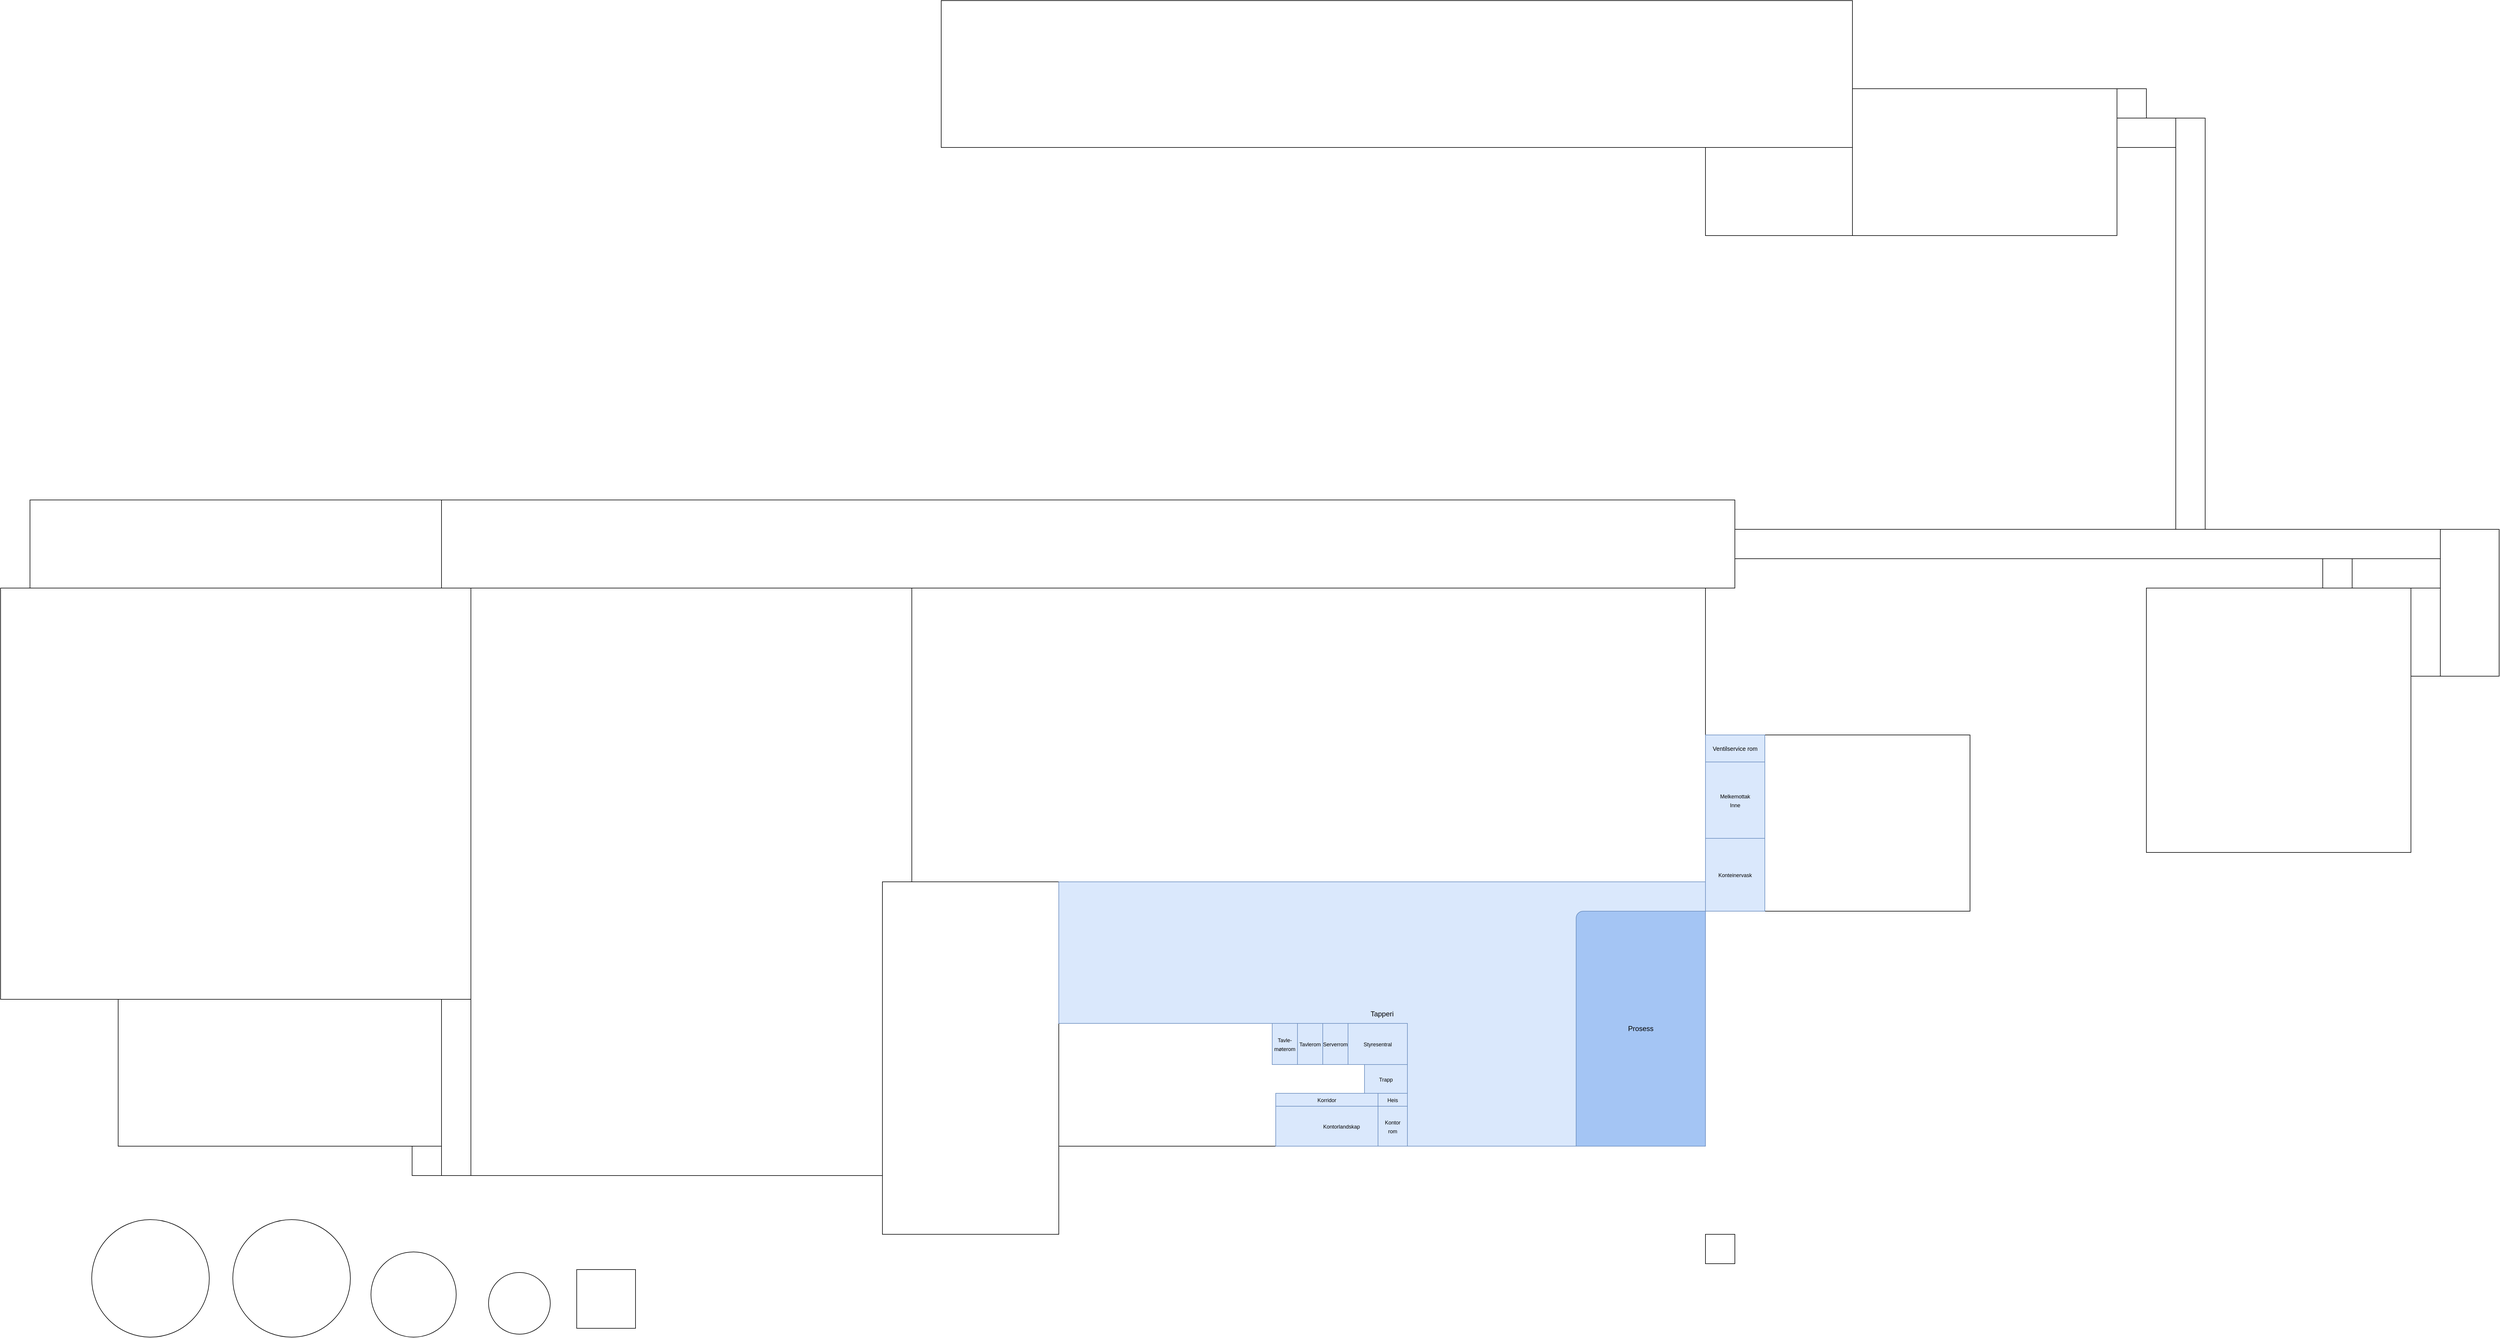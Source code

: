 <mxfile version="26.0.16">
  <diagram name="Page-1" id="Hi8thBa9BpcaoAM9ut1s">
    <mxGraphModel dx="1358" dy="-116" grid="0" gridSize="14" guides="1" tooltips="1" connect="1" arrows="1" fold="1" page="1" pageScale="1" pageWidth="1169" pageHeight="827" math="0" shadow="0">
      <root>
        <mxCell id="0" />
        <mxCell id="GzNEmD3VfXziyHX95NtM-45" value="Base" parent="0" />
        <mxCell id="GzNEmD3VfXziyHX95NtM-46" value="" style="verticalLabelPosition=bottom;verticalAlign=top;html=1;shape=mxgraph.basic.rect;fillColor2=none;strokeWidth=1;size=20;indent=5;" parent="GzNEmD3VfXziyHX95NtM-45" vertex="1">
          <mxGeometry x="1800" y="2327" width="1100" height="450" as="geometry" />
        </mxCell>
        <mxCell id="GzNEmD3VfXziyHX95NtM-47" value="" style="verticalLabelPosition=bottom;verticalAlign=top;html=1;shape=mxgraph.basic.rect;fillColor2=none;strokeWidth=1;size=20;indent=5;" parent="GzNEmD3VfXziyHX95NtM-45" vertex="1">
          <mxGeometry x="1550" y="1827" width="1350" height="500" as="geometry" />
        </mxCell>
        <mxCell id="GzNEmD3VfXziyHX95NtM-48" value="" style="verticalLabelPosition=bottom;verticalAlign=top;html=1;shape=mxgraph.basic.rect;fillColor2=none;strokeWidth=1;size=20;indent=5;" parent="GzNEmD3VfXziyHX95NtM-45" vertex="1">
          <mxGeometry x="2900" y="2077" width="450" height="300" as="geometry" />
        </mxCell>
        <mxCell id="GzNEmD3VfXziyHX95NtM-49" value="" style="verticalLabelPosition=bottom;verticalAlign=top;html=1;shape=mxgraph.basic.rect;fillColor2=none;strokeWidth=1;size=20;indent=5;" parent="GzNEmD3VfXziyHX95NtM-45" vertex="1">
          <mxGeometry x="3650" y="1827" width="450" height="450" as="geometry" />
        </mxCell>
        <mxCell id="GzNEmD3VfXziyHX95NtM-50" value="" style="verticalLabelPosition=bottom;verticalAlign=top;html=1;shape=mxgraph.basic.rect;fillColor2=none;strokeWidth=1;size=20;indent=5;" parent="GzNEmD3VfXziyHX95NtM-45" vertex="1">
          <mxGeometry x="4100" y="1827" width="50" height="150" as="geometry" />
        </mxCell>
        <mxCell id="GzNEmD3VfXziyHX95NtM-51" value="" style="verticalLabelPosition=bottom;verticalAlign=top;html=1;shape=mxgraph.basic.rect;fillColor2=none;strokeWidth=1;size=20;indent=5;" parent="GzNEmD3VfXziyHX95NtM-45" vertex="1">
          <mxGeometry x="4150" y="1727" width="100" height="250" as="geometry" />
        </mxCell>
        <mxCell id="GzNEmD3VfXziyHX95NtM-52" value="" style="verticalLabelPosition=bottom;verticalAlign=top;html=1;shape=mxgraph.basic.rect;fillColor2=none;strokeWidth=1;size=20;indent=5;" parent="GzNEmD3VfXziyHX95NtM-45" vertex="1">
          <mxGeometry x="3150" y="977" width="450" height="250" as="geometry" />
        </mxCell>
        <mxCell id="GzNEmD3VfXziyHX95NtM-53" value="" style="verticalLabelPosition=bottom;verticalAlign=top;html=1;shape=mxgraph.basic.rect;fillColor2=none;strokeWidth=1;size=20;indent=5;" parent="GzNEmD3VfXziyHX95NtM-45" vertex="1">
          <mxGeometry x="3600" y="977" width="50" height="50" as="geometry" />
        </mxCell>
        <mxCell id="GzNEmD3VfXziyHX95NtM-54" value="" style="verticalLabelPosition=bottom;verticalAlign=top;html=1;shape=mxgraph.basic.rect;fillColor2=none;strokeWidth=1;size=20;indent=5;" parent="GzNEmD3VfXziyHX95NtM-45" vertex="1">
          <mxGeometry x="2900" y="1077" width="250" height="150" as="geometry" />
        </mxCell>
        <mxCell id="GzNEmD3VfXziyHX95NtM-55" value="" style="verticalLabelPosition=bottom;verticalAlign=top;html=1;shape=mxgraph.basic.rect;fillColor2=none;strokeWidth=1;size=14.86;indent=5;" parent="GzNEmD3VfXziyHX95NtM-45" vertex="1">
          <mxGeometry x="1600" y="827" width="1550" height="250" as="geometry" />
        </mxCell>
        <mxCell id="GzNEmD3VfXziyHX95NtM-56" value="" style="verticalLabelPosition=bottom;verticalAlign=top;html=1;shape=mxgraph.basic.rect;fillColor2=none;strokeWidth=1;size=14.86;indent=5;" parent="GzNEmD3VfXziyHX95NtM-45" vertex="1">
          <mxGeometry x="750" y="1677" width="2200" height="150" as="geometry" />
        </mxCell>
        <mxCell id="GzNEmD3VfXziyHX95NtM-57" value="" style="verticalLabelPosition=bottom;verticalAlign=top;html=1;shape=mxgraph.basic.rect;fillColor2=none;strokeWidth=1;size=20;indent=5;" parent="GzNEmD3VfXziyHX95NtM-45" vertex="1">
          <mxGeometry x="2950" y="1727" width="1200" height="50" as="geometry" />
        </mxCell>
        <mxCell id="GzNEmD3VfXziyHX95NtM-58" value="" style="verticalLabelPosition=bottom;verticalAlign=top;html=1;shape=mxgraph.basic.rect;fillColor2=none;strokeWidth=1;size=20;indent=5;" parent="GzNEmD3VfXziyHX95NtM-45" vertex="1">
          <mxGeometry x="3950" y="1777" width="50" height="50" as="geometry" />
        </mxCell>
        <mxCell id="GzNEmD3VfXziyHX95NtM-59" value="" style="verticalLabelPosition=bottom;verticalAlign=top;html=1;shape=mxgraph.basic.rect;fillColor2=none;strokeWidth=1;size=20;indent=5;" parent="GzNEmD3VfXziyHX95NtM-45" vertex="1">
          <mxGeometry x="3700" y="1027" width="50" height="700" as="geometry" />
        </mxCell>
        <mxCell id="GzNEmD3VfXziyHX95NtM-60" value="" style="verticalLabelPosition=bottom;verticalAlign=top;html=1;shape=mxgraph.basic.rect;fillColor2=none;strokeWidth=1;size=20;indent=5;" parent="GzNEmD3VfXziyHX95NtM-45" vertex="1">
          <mxGeometry x="3600" y="1027" width="100" height="50" as="geometry" />
        </mxCell>
        <mxCell id="GzNEmD3VfXziyHX95NtM-61" value="" style="verticalLabelPosition=bottom;verticalAlign=top;html=1;shape=mxgraph.basic.rect;fillColor2=none;strokeWidth=1;size=20;indent=5;" parent="GzNEmD3VfXziyHX95NtM-45" vertex="1">
          <mxGeometry x="800" y="1827" width="750" height="1000" as="geometry" />
        </mxCell>
        <mxCell id="GzNEmD3VfXziyHX95NtM-62" value="" style="verticalLabelPosition=bottom;verticalAlign=top;html=1;shape=mxgraph.basic.rect;fillColor2=none;strokeWidth=1;size=20;indent=5;" parent="GzNEmD3VfXziyHX95NtM-45" vertex="1">
          <mxGeometry x="1500" y="2327" width="300" height="600" as="geometry" />
        </mxCell>
        <mxCell id="GzNEmD3VfXziyHX95NtM-63" value="" style="verticalLabelPosition=bottom;verticalAlign=top;html=1;shape=mxgraph.basic.rect;fillColor2=none;strokeWidth=1;size=20;indent=5;" parent="GzNEmD3VfXziyHX95NtM-45" vertex="1">
          <mxGeometry x="750" y="2477" width="50" height="350" as="geometry" />
        </mxCell>
        <mxCell id="GzNEmD3VfXziyHX95NtM-64" value="" style="verticalLabelPosition=bottom;verticalAlign=top;html=1;shape=mxgraph.basic.rect;fillColor2=none;strokeWidth=1;size=20;indent=5;" parent="GzNEmD3VfXziyHX95NtM-45" vertex="1">
          <mxGeometry x="700" y="2777" width="50" height="50" as="geometry" />
        </mxCell>
        <mxCell id="GzNEmD3VfXziyHX95NtM-65" value="" style="verticalLabelPosition=bottom;verticalAlign=top;html=1;shape=mxgraph.basic.rect;fillColor2=none;strokeWidth=1;size=14.86;indent=5;" parent="GzNEmD3VfXziyHX95NtM-45" vertex="1">
          <mxGeometry x="50" y="1677" width="700" height="150" as="geometry" />
        </mxCell>
        <mxCell id="GzNEmD3VfXziyHX95NtM-66" value="" style="verticalLabelPosition=bottom;verticalAlign=top;html=1;shape=mxgraph.basic.rect;fillColor2=none;strokeWidth=1;size=14.86;indent=5;" parent="GzNEmD3VfXziyHX95NtM-45" vertex="1">
          <mxGeometry y="1827" width="800" height="700" as="geometry" />
        </mxCell>
        <mxCell id="GzNEmD3VfXziyHX95NtM-67" value="" style="verticalLabelPosition=bottom;verticalAlign=top;html=1;shape=mxgraph.basic.rect;fillColor2=none;strokeWidth=1;size=14.86;indent=5;" parent="GzNEmD3VfXziyHX95NtM-45" vertex="1">
          <mxGeometry x="200" y="2527" width="550" height="250" as="geometry" />
        </mxCell>
        <mxCell id="GzNEmD3VfXziyHX95NtM-68" value="" style="verticalLabelPosition=bottom;verticalAlign=top;html=1;shape=mxgraph.basic.rect;fillColor2=none;strokeWidth=1;size=20;indent=5;" parent="GzNEmD3VfXziyHX95NtM-45" vertex="1">
          <mxGeometry x="2900" y="2927" width="50" height="50" as="geometry" />
        </mxCell>
        <mxCell id="GzNEmD3VfXziyHX95NtM-69" value="" style="verticalLabelPosition=bottom;verticalAlign=top;html=1;shape=mxgraph.basic.rect;fillColor2=none;strokeWidth=1;size=20;indent=5;" parent="GzNEmD3VfXziyHX95NtM-45" vertex="1">
          <mxGeometry x="980" y="2987" width="100" height="100" as="geometry" />
        </mxCell>
        <mxCell id="GzNEmD3VfXziyHX95NtM-71" value="" style="ellipse;whiteSpace=wrap;html=1;aspect=fixed;" parent="GzNEmD3VfXziyHX95NtM-45" vertex="1">
          <mxGeometry x="830" y="2992" width="105" height="105" as="geometry" />
        </mxCell>
        <mxCell id="GzNEmD3VfXziyHX95NtM-72" value="" style="ellipse;whiteSpace=wrap;html=1;aspect=fixed;" parent="GzNEmD3VfXziyHX95NtM-45" vertex="1">
          <mxGeometry x="630" y="2957" width="145" height="145" as="geometry" />
        </mxCell>
        <mxCell id="GzNEmD3VfXziyHX95NtM-73" value="" style="ellipse;whiteSpace=wrap;html=1;aspect=fixed;" parent="GzNEmD3VfXziyHX95NtM-45" vertex="1">
          <mxGeometry x="395" y="2902" width="200" height="200" as="geometry" />
        </mxCell>
        <mxCell id="GzNEmD3VfXziyHX95NtM-74" value="" style="ellipse;whiteSpace=wrap;html=1;aspect=fixed;" parent="GzNEmD3VfXziyHX95NtM-45" vertex="1">
          <mxGeometry x="155" y="2902" width="200" height="200" as="geometry" />
        </mxCell>
        <mxCell id="8BhxOXupdIbj-odoztPy-0" value="&lt;font style=&quot;font-size: 9px;&quot;&gt;Kontorlandskap&lt;/font&gt;" style="rounded=0;whiteSpace=wrap;html=1;fillColor=#dae8fc;strokeColor=#6c8ebf;" vertex="1" parent="GzNEmD3VfXziyHX95NtM-45">
          <mxGeometry x="2169" y="2709" width="224" height="68" as="geometry" />
        </mxCell>
        <mxCell id="8BhxOXupdIbj-odoztPy-1" value="&lt;font style=&quot;font-size: 9px;&quot;&gt;Kontor&lt;/font&gt;&lt;div&gt;&lt;font style=&quot;font-size: 9px;&quot;&gt;rom&lt;/font&gt;&lt;/div&gt;" style="rounded=0;whiteSpace=wrap;html=1;fillColor=#dae8fc;strokeColor=#6c8ebf;" vertex="1" parent="GzNEmD3VfXziyHX95NtM-45">
          <mxGeometry x="2343" y="2709" width="50" height="68" as="geometry" />
        </mxCell>
        <mxCell id="GzNEmD3VfXziyHX95NtM-5" value="Kjeller" parent="0" />
        <mxCell id="GzNEmD3VfXziyHX95NtM-4" value="Grunnplan" parent="0" />
        <mxCell id="GzNEmD3VfXziyHX95NtM-79" value="Tapperi" style="shape=corner;whiteSpace=wrap;html=1;fillColor=#dae8fc;strokeColor=#6c8ebf;direction=south;dx=241;dy=507;" parent="GzNEmD3VfXziyHX95NtM-4" vertex="1">
          <mxGeometry x="1800" y="2327" width="1100" height="450" as="geometry" />
        </mxCell>
        <mxCell id="GzNEmD3VfXziyHX95NtM-76" value="Prosess" style="verticalLabelPosition=middle;verticalAlign=middle;html=1;shape=mxgraph.basic.corner_round_rect;dx=6;whiteSpace=wrap;flipH=1;direction=south;fillColor=light-dark(#a4c5f4, #1d293b);strokeColor=#6c8ebf;labelPosition=center;align=center;" parent="GzNEmD3VfXziyHX95NtM-4" vertex="1">
          <mxGeometry x="2680" y="2377" width="220" height="400" as="geometry" />
        </mxCell>
        <mxCell id="GzNEmD3VfXziyHX95NtM-77" value="&lt;font style=&quot;font-size: 9px;&quot;&gt;Konteinervask&lt;/font&gt;" style="rounded=0;whiteSpace=wrap;html=1;fillColor=#dae8fc;strokeColor=#6c8ebf;" parent="GzNEmD3VfXziyHX95NtM-4" vertex="1">
          <mxGeometry x="2900" y="2253" width="101" height="124" as="geometry" />
        </mxCell>
        <mxCell id="GzNEmD3VfXziyHX95NtM-80" value="&lt;font style=&quot;font-size: 9px;&quot;&gt;Melkemottak&lt;/font&gt;&lt;div&gt;&lt;font style=&quot;font-size: 9px;&quot;&gt;Inne&lt;/font&gt;&lt;/div&gt;" style="rounded=0;whiteSpace=wrap;html=1;fillColor=#dae8fc;strokeColor=#6c8ebf;" parent="GzNEmD3VfXziyHX95NtM-4" vertex="1">
          <mxGeometry x="2900" y="2123" width="101" height="130" as="geometry" />
        </mxCell>
        <mxCell id="GzNEmD3VfXziyHX95NtM-82" value="&lt;font size=&quot;1&quot;&gt;Ventilservice rom&lt;/font&gt;" style="rounded=0;whiteSpace=wrap;html=1;fillColor=#dae8fc;strokeColor=#6c8ebf;" parent="GzNEmD3VfXziyHX95NtM-4" vertex="1">
          <mxGeometry x="2900" y="2077" width="101" height="46" as="geometry" />
        </mxCell>
        <mxCell id="GzNEmD3VfXziyHX95NtM-83" value="&lt;font style=&quot;font-size: 9px;&quot;&gt;Styresentral&lt;/font&gt;" style="rounded=0;whiteSpace=wrap;html=1;fillColor=#dae8fc;strokeColor=#6c8ebf;" parent="GzNEmD3VfXziyHX95NtM-4" vertex="1">
          <mxGeometry x="2292" y="2568" width="101" height="70" as="geometry" />
        </mxCell>
        <mxCell id="GzNEmD3VfXziyHX95NtM-84" value="&lt;font style=&quot;font-size: 9px;&quot;&gt;Trapp&lt;/font&gt;" style="rounded=0;whiteSpace=wrap;html=1;fillColor=#dae8fc;strokeColor=#6c8ebf;" parent="GzNEmD3VfXziyHX95NtM-4" vertex="1">
          <mxGeometry x="2320" y="2638" width="73" height="49" as="geometry" />
        </mxCell>
        <mxCell id="GzNEmD3VfXziyHX95NtM-85" value="&lt;font style=&quot;font-size: 9px;&quot;&gt;Heis&lt;/font&gt;" style="rounded=0;whiteSpace=wrap;html=1;fillColor=#dae8fc;strokeColor=#6c8ebf;" parent="GzNEmD3VfXziyHX95NtM-4" vertex="1">
          <mxGeometry x="2343" y="2687" width="50" height="22" as="geometry" />
        </mxCell>
        <mxCell id="GzNEmD3VfXziyHX95NtM-86" value="&lt;font style=&quot;font-size: 9px;&quot;&gt;Serverrom&lt;/font&gt;" style="rounded=0;whiteSpace=wrap;html=1;fillColor=#dae8fc;strokeColor=#6c8ebf;" parent="GzNEmD3VfXziyHX95NtM-4" vertex="1">
          <mxGeometry x="2249" y="2568" width="43" height="70" as="geometry" />
        </mxCell>
        <mxCell id="GzNEmD3VfXziyHX95NtM-87" value="&lt;font style=&quot;font-size: 9px;&quot;&gt;Tavlerom&lt;/font&gt;" style="rounded=0;whiteSpace=wrap;html=1;fillColor=#dae8fc;strokeColor=#6c8ebf;" parent="GzNEmD3VfXziyHX95NtM-4" vertex="1">
          <mxGeometry x="2206" y="2568" width="43" height="70" as="geometry" />
        </mxCell>
        <mxCell id="GzNEmD3VfXziyHX95NtM-88" value="&lt;font style=&quot;font-size: 9px;&quot;&gt;Tavle-møterom&lt;/font&gt;" style="rounded=0;whiteSpace=wrap;html=1;fillColor=#dae8fc;strokeColor=#6c8ebf;" parent="GzNEmD3VfXziyHX95NtM-4" vertex="1">
          <mxGeometry x="2163" y="2568" width="43" height="70" as="geometry" />
        </mxCell>
        <mxCell id="GzNEmD3VfXziyHX95NtM-89" value="&lt;font style=&quot;font-size: 9px;&quot;&gt;Korridor&lt;/font&gt;" style="rounded=0;whiteSpace=wrap;html=1;fillColor=#dae8fc;strokeColor=#6c8ebf;" parent="GzNEmD3VfXziyHX95NtM-4" vertex="1">
          <mxGeometry x="2169" y="2687" width="174" height="22" as="geometry" />
        </mxCell>
        <mxCell id="GzNEmD3VfXziyHX95NtM-3" value="Mesanin" parent="0" />
        <mxCell id="GzNEmD3VfXziyHX95NtM-6" value="Tak" parent="0" />
      </root>
    </mxGraphModel>
  </diagram>
</mxfile>
